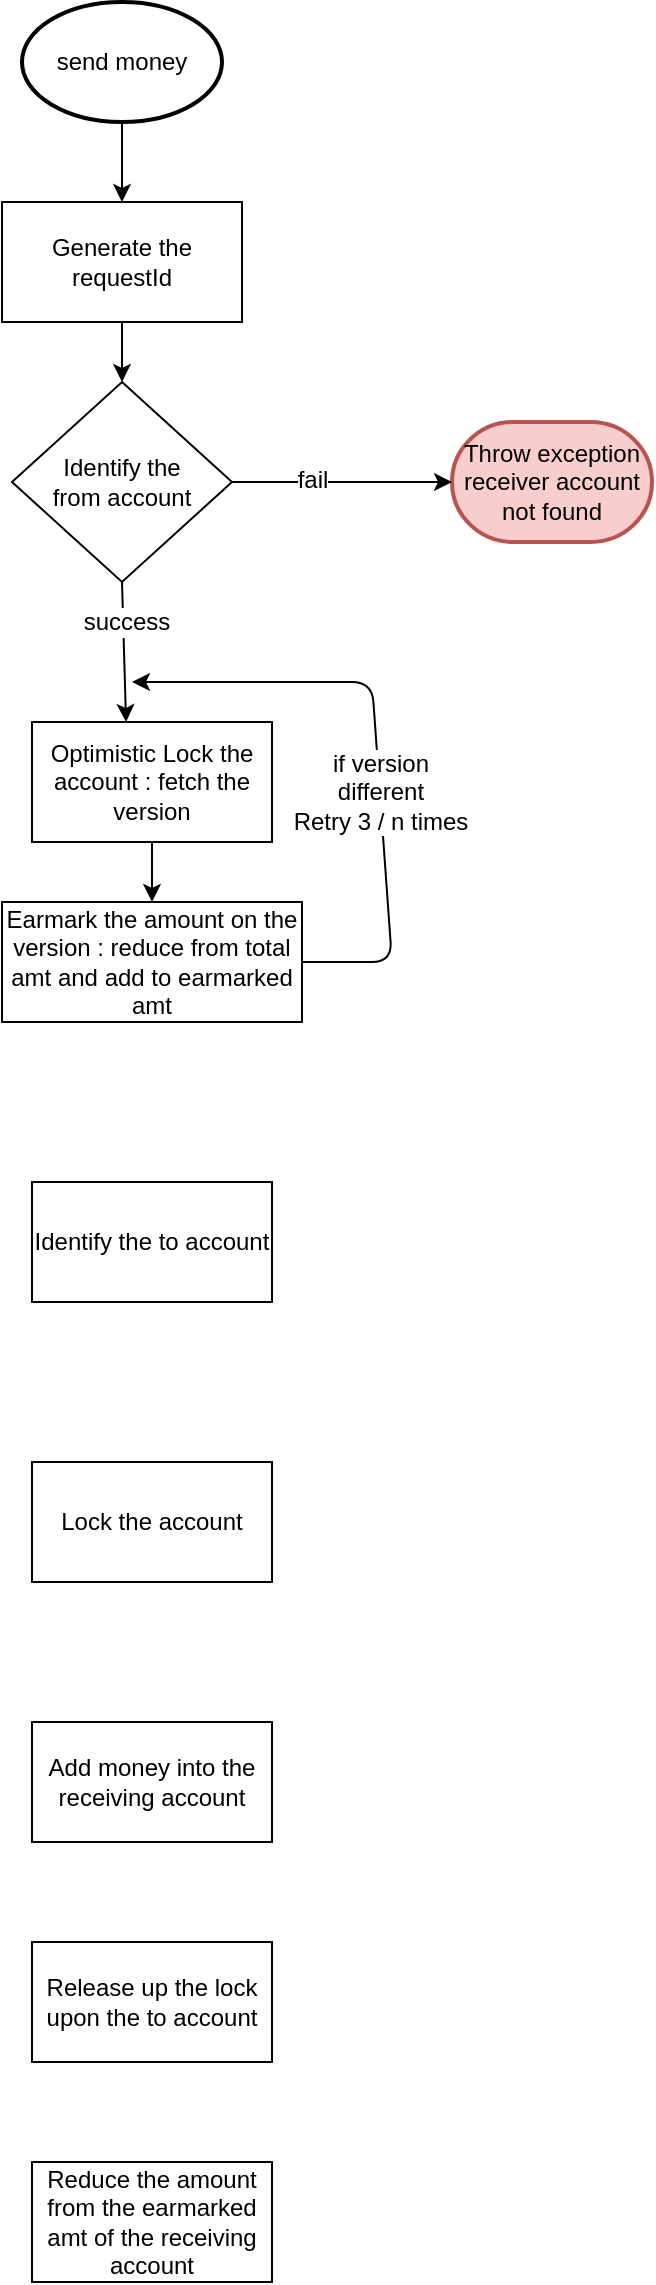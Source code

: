 <mxfile version="12.6.2" type="device"><diagram id="DUV5Vp-qzecdXiUygSp5" name="Page-1"><mxGraphModel dx="1422" dy="1892" grid="1" gridSize="10" guides="1" tooltips="1" connect="1" arrows="1" fold="1" page="1" pageScale="1" pageWidth="827" pageHeight="1169" math="0" shadow="0"><root><mxCell id="0"/><mxCell id="1" parent="0"/><mxCell id="aSB-01EKgBdlI_E5zAM9-1" value="send money" style="strokeWidth=2;html=1;shape=mxgraph.flowchart.start_1;whiteSpace=wrap;" vertex="1" parent="1"><mxGeometry x="315" y="-50" width="100" height="60" as="geometry"/></mxCell><mxCell id="aSB-01EKgBdlI_E5zAM9-3" value="Optimistic Lock the account : fetch the version" style="rounded=0;whiteSpace=wrap;html=1;" vertex="1" parent="1"><mxGeometry x="320" y="310" width="120" height="60" as="geometry"/></mxCell><mxCell id="aSB-01EKgBdlI_E5zAM9-4" value="Earmark the amount on the version : reduce from total amt and add to earmarked amt" style="rounded=0;whiteSpace=wrap;html=1;" vertex="1" parent="1"><mxGeometry x="305" y="400" width="150" height="60" as="geometry"/></mxCell><mxCell id="aSB-01EKgBdlI_E5zAM9-5" value="Identify the to account" style="rounded=0;whiteSpace=wrap;html=1;" vertex="1" parent="1"><mxGeometry x="320" y="540" width="120" height="60" as="geometry"/></mxCell><mxCell id="aSB-01EKgBdlI_E5zAM9-6" value="Lock the account" style="rounded=0;whiteSpace=wrap;html=1;" vertex="1" parent="1"><mxGeometry x="320" y="680" width="120" height="60" as="geometry"/></mxCell><mxCell id="aSB-01EKgBdlI_E5zAM9-7" value="Add money into the receiving account" style="rounded=0;whiteSpace=wrap;html=1;" vertex="1" parent="1"><mxGeometry x="320" y="810" width="120" height="60" as="geometry"/></mxCell><mxCell id="aSB-01EKgBdlI_E5zAM9-9" value="Release up the lock upon the to account" style="rounded=0;whiteSpace=wrap;html=1;" vertex="1" parent="1"><mxGeometry x="320" y="920" width="120" height="60" as="geometry"/></mxCell><mxCell id="aSB-01EKgBdlI_E5zAM9-10" value="Reduce the amount from the earmarked amt of the receiving account" style="rounded=0;whiteSpace=wrap;html=1;" vertex="1" parent="1"><mxGeometry x="320" y="1030" width="120" height="60" as="geometry"/></mxCell><mxCell id="aSB-01EKgBdlI_E5zAM9-11" value="&lt;span style=&quot;white-space: normal&quot;&gt;Identify the &lt;br&gt;from account&lt;/span&gt;" style="rhombus;whiteSpace=wrap;html=1;" vertex="1" parent="1"><mxGeometry x="310" y="140" width="110" height="100" as="geometry"/></mxCell><mxCell id="aSB-01EKgBdlI_E5zAM9-12" value="Throw exception receiver account not found" style="strokeWidth=2;html=1;shape=mxgraph.flowchart.terminator;whiteSpace=wrap;fillColor=#f8cecc;strokeColor=#b85450;" vertex="1" parent="1"><mxGeometry x="530" y="160" width="100" height="60" as="geometry"/></mxCell><mxCell id="aSB-01EKgBdlI_E5zAM9-13" value="" style="endArrow=classic;html=1;exitX=1;exitY=0.5;exitDx=0;exitDy=0;entryX=0;entryY=0.5;entryDx=0;entryDy=0;entryPerimeter=0;" edge="1" parent="1" source="aSB-01EKgBdlI_E5zAM9-11" target="aSB-01EKgBdlI_E5zAM9-12"><mxGeometry width="50" height="50" relative="1" as="geometry"><mxPoint x="440" y="220" as="sourcePoint"/><mxPoint x="490" y="170" as="targetPoint"/></mxGeometry></mxCell><mxCell id="aSB-01EKgBdlI_E5zAM9-14" value="fail" style="text;html=1;align=center;verticalAlign=middle;resizable=0;points=[];labelBackgroundColor=#ffffff;" vertex="1" connectable="0" parent="aSB-01EKgBdlI_E5zAM9-13"><mxGeometry x="-0.273" y="1" relative="1" as="geometry"><mxPoint as="offset"/></mxGeometry></mxCell><mxCell id="aSB-01EKgBdlI_E5zAM9-15" value="" style="endArrow=classic;html=1;exitX=0.5;exitY=1;exitDx=0;exitDy=0;entryX=0.392;entryY=0;entryDx=0;entryDy=0;entryPerimeter=0;" edge="1" parent="1" source="aSB-01EKgBdlI_E5zAM9-11" target="aSB-01EKgBdlI_E5zAM9-3"><mxGeometry width="50" height="50" relative="1" as="geometry"><mxPoint x="170" y="370" as="sourcePoint"/><mxPoint x="220" y="320" as="targetPoint"/></mxGeometry></mxCell><mxCell id="aSB-01EKgBdlI_E5zAM9-16" value="success" style="text;html=1;align=center;verticalAlign=middle;resizable=0;points=[];labelBackgroundColor=#ffffff;" vertex="1" connectable="0" parent="aSB-01EKgBdlI_E5zAM9-15"><mxGeometry x="-0.427" y="1" relative="1" as="geometry"><mxPoint as="offset"/></mxGeometry></mxCell><mxCell id="aSB-01EKgBdlI_E5zAM9-17" value="" style="endArrow=classic;html=1;exitX=0.5;exitY=1;exitDx=0;exitDy=0;exitPerimeter=0;entryX=0.5;entryY=0;entryDx=0;entryDy=0;" edge="1" parent="1" source="aSB-01EKgBdlI_E5zAM9-1" target="aSB-01EKgBdlI_E5zAM9-18"><mxGeometry width="50" height="50" relative="1" as="geometry"><mxPoint x="230" y="240" as="sourcePoint"/><mxPoint x="365" y="70" as="targetPoint"/></mxGeometry></mxCell><mxCell id="aSB-01EKgBdlI_E5zAM9-18" value="Generate the requestId" style="rounded=0;whiteSpace=wrap;html=1;" vertex="1" parent="1"><mxGeometry x="305" y="50" width="120" height="60" as="geometry"/></mxCell><mxCell id="aSB-01EKgBdlI_E5zAM9-19" value="" style="endArrow=classic;html=1;exitX=0.5;exitY=1;exitDx=0;exitDy=0;" edge="1" parent="1" source="aSB-01EKgBdlI_E5zAM9-18" target="aSB-01EKgBdlI_E5zAM9-11"><mxGeometry width="50" height="50" relative="1" as="geometry"><mxPoint x="120" y="370" as="sourcePoint"/><mxPoint x="170" y="320" as="targetPoint"/></mxGeometry></mxCell><mxCell id="aSB-01EKgBdlI_E5zAM9-20" value="" style="endArrow=classic;html=1;exitX=1;exitY=0.5;exitDx=0;exitDy=0;" edge="1" parent="1" source="aSB-01EKgBdlI_E5zAM9-4"><mxGeometry width="50" height="50" relative="1" as="geometry"><mxPoint x="560" y="420" as="sourcePoint"/><mxPoint x="370" y="290" as="targetPoint"/><Array as="points"><mxPoint x="500" y="430"/><mxPoint x="490" y="290"/></Array></mxGeometry></mxCell><mxCell id="aSB-01EKgBdlI_E5zAM9-21" value="if version &lt;br&gt;different&lt;br&gt;Retry 3 / n times" style="text;html=1;align=center;verticalAlign=middle;resizable=0;points=[];labelBackgroundColor=#ffffff;" vertex="1" connectable="0" parent="aSB-01EKgBdlI_E5zAM9-20"><mxGeometry x="-0.146" relative="1" as="geometry"><mxPoint as="offset"/></mxGeometry></mxCell><mxCell id="aSB-01EKgBdlI_E5zAM9-22" value="" style="endArrow=classic;html=1;exitX=0.5;exitY=1;exitDx=0;exitDy=0;entryX=0.5;entryY=0;entryDx=0;entryDy=0;" edge="1" parent="1" source="aSB-01EKgBdlI_E5zAM9-3" target="aSB-01EKgBdlI_E5zAM9-4"><mxGeometry width="50" height="50" relative="1" as="geometry"><mxPoint x="130" y="600" as="sourcePoint"/><mxPoint x="180" y="550" as="targetPoint"/></mxGeometry></mxCell></root></mxGraphModel></diagram></mxfile>
